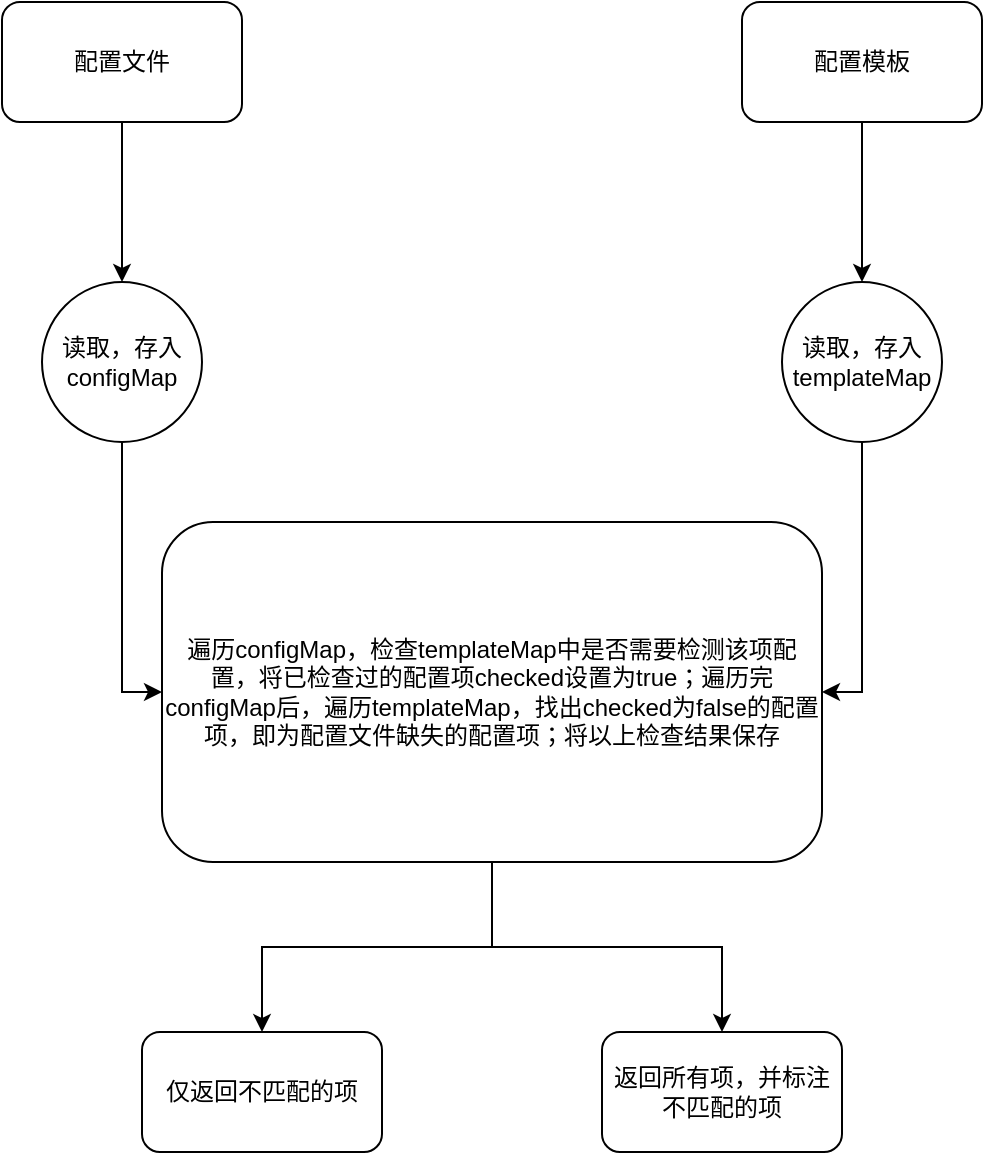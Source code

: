 <mxfile version="20.0.4" type="github">
  <diagram id="DrotP85pvZVv-zyT9TeW" name="第 1 页">
    <mxGraphModel dx="1422" dy="762" grid="1" gridSize="10" guides="1" tooltips="1" connect="1" arrows="1" fold="1" page="1" pageScale="1" pageWidth="827" pageHeight="1169" math="0" shadow="0">
      <root>
        <mxCell id="0" />
        <mxCell id="1" parent="0" />
        <mxCell id="Jvwifc8JzOHJba4kG9xW-7" style="edgeStyle=orthogonalEdgeStyle;rounded=0;orthogonalLoop=1;jettySize=auto;html=1;exitX=0.5;exitY=1;exitDx=0;exitDy=0;entryX=0.5;entryY=0;entryDx=0;entryDy=0;" edge="1" parent="1" source="Jvwifc8JzOHJba4kG9xW-1" target="Jvwifc8JzOHJba4kG9xW-4">
          <mxGeometry relative="1" as="geometry" />
        </mxCell>
        <mxCell id="Jvwifc8JzOHJba4kG9xW-1" value="配置文件" style="rounded=1;whiteSpace=wrap;html=1;" vertex="1" parent="1">
          <mxGeometry x="110" y="70" width="120" height="60" as="geometry" />
        </mxCell>
        <mxCell id="Jvwifc8JzOHJba4kG9xW-8" style="edgeStyle=orthogonalEdgeStyle;rounded=0;orthogonalLoop=1;jettySize=auto;html=1;exitX=0.5;exitY=1;exitDx=0;exitDy=0;entryX=0.5;entryY=0;entryDx=0;entryDy=0;" edge="1" parent="1" source="Jvwifc8JzOHJba4kG9xW-2" target="Jvwifc8JzOHJba4kG9xW-5">
          <mxGeometry relative="1" as="geometry" />
        </mxCell>
        <mxCell id="Jvwifc8JzOHJba4kG9xW-2" value="配置模板" style="rounded=1;whiteSpace=wrap;html=1;" vertex="1" parent="1">
          <mxGeometry x="480" y="70" width="120" height="60" as="geometry" />
        </mxCell>
        <mxCell id="Jvwifc8JzOHJba4kG9xW-17" style="edgeStyle=orthogonalEdgeStyle;rounded=0;orthogonalLoop=1;jettySize=auto;html=1;entryX=0;entryY=0.5;entryDx=0;entryDy=0;" edge="1" parent="1" source="Jvwifc8JzOHJba4kG9xW-4" target="Jvwifc8JzOHJba4kG9xW-11">
          <mxGeometry relative="1" as="geometry">
            <mxPoint x="180" y="415" as="targetPoint" />
            <Array as="points">
              <mxPoint x="170" y="415" />
            </Array>
          </mxGeometry>
        </mxCell>
        <mxCell id="Jvwifc8JzOHJba4kG9xW-4" value="读取，存入configMap" style="ellipse;whiteSpace=wrap;html=1;aspect=fixed;" vertex="1" parent="1">
          <mxGeometry x="130" y="210" width="80" height="80" as="geometry" />
        </mxCell>
        <mxCell id="Jvwifc8JzOHJba4kG9xW-18" style="edgeStyle=orthogonalEdgeStyle;rounded=0;orthogonalLoop=1;jettySize=auto;html=1;entryX=1;entryY=0.5;entryDx=0;entryDy=0;" edge="1" parent="1" source="Jvwifc8JzOHJba4kG9xW-5" target="Jvwifc8JzOHJba4kG9xW-11">
          <mxGeometry relative="1" as="geometry" />
        </mxCell>
        <mxCell id="Jvwifc8JzOHJba4kG9xW-5" value="读取，存入templateMap" style="ellipse;whiteSpace=wrap;html=1;aspect=fixed;" vertex="1" parent="1">
          <mxGeometry x="500" y="210" width="80" height="80" as="geometry" />
        </mxCell>
        <mxCell id="Jvwifc8JzOHJba4kG9xW-21" style="edgeStyle=orthogonalEdgeStyle;rounded=0;orthogonalLoop=1;jettySize=auto;html=1;entryX=0.5;entryY=0;entryDx=0;entryDy=0;" edge="1" parent="1" source="Jvwifc8JzOHJba4kG9xW-11" target="Jvwifc8JzOHJba4kG9xW-19">
          <mxGeometry relative="1" as="geometry" />
        </mxCell>
        <mxCell id="Jvwifc8JzOHJba4kG9xW-23" style="edgeStyle=orthogonalEdgeStyle;rounded=0;orthogonalLoop=1;jettySize=auto;html=1;" edge="1" parent="1" source="Jvwifc8JzOHJba4kG9xW-11" target="Jvwifc8JzOHJba4kG9xW-20">
          <mxGeometry relative="1" as="geometry" />
        </mxCell>
        <mxCell id="Jvwifc8JzOHJba4kG9xW-11" value="遍历configMap，检查templateMap中是否需要检测该项配置，将已检查过的配置项checked设置为true；遍历完configMap后，遍历templateMap，找出checked为false的配置项，即为配置文件缺失的配置项；将以上检查结果保存" style="rounded=1;whiteSpace=wrap;html=1;" vertex="1" parent="1">
          <mxGeometry x="190" y="330" width="330" height="170" as="geometry" />
        </mxCell>
        <mxCell id="Jvwifc8JzOHJba4kG9xW-19" value="仅返回不匹配的项" style="rounded=1;whiteSpace=wrap;html=1;" vertex="1" parent="1">
          <mxGeometry x="180" y="585" width="120" height="60" as="geometry" />
        </mxCell>
        <mxCell id="Jvwifc8JzOHJba4kG9xW-20" value="返回所有项，并标注不匹配的项" style="rounded=1;whiteSpace=wrap;html=1;" vertex="1" parent="1">
          <mxGeometry x="410" y="585" width="120" height="60" as="geometry" />
        </mxCell>
      </root>
    </mxGraphModel>
  </diagram>
</mxfile>

